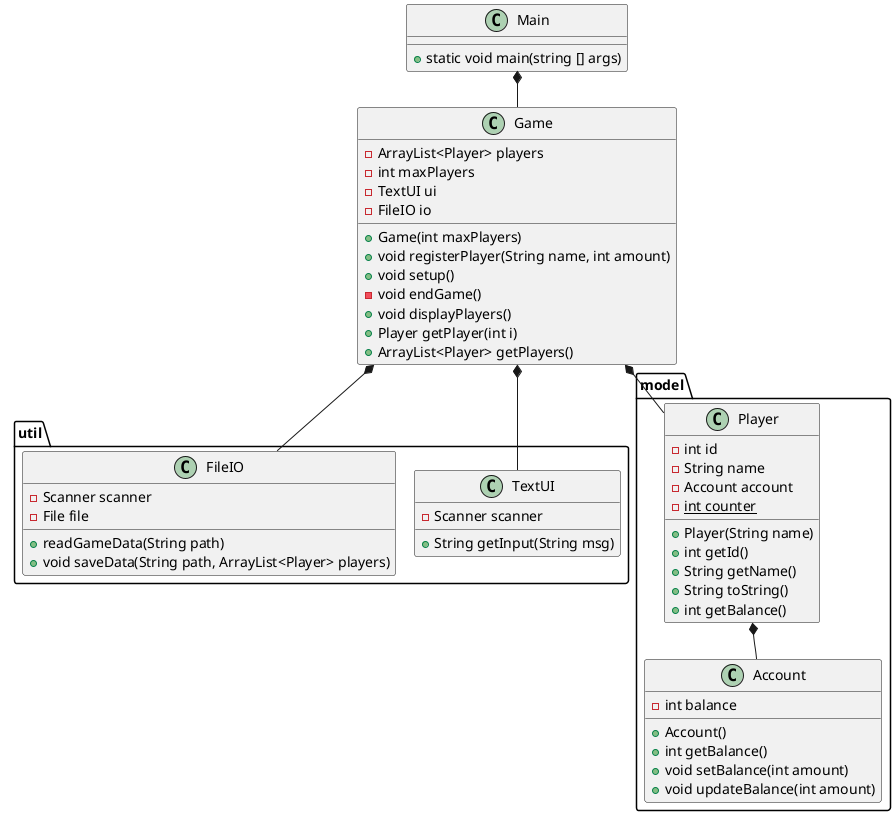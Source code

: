 @startuml
'https://plantuml.com/class-diagram
!pragma layout smetana

class Main
class Game

package "util"{
class TextUI
class FileIO
}
package "model"{
class Player
class Account
}
Main *-- Game
Game *-- TextUI
Game *-- FileIO
Game *-- Player
Player *-- Account

Main : + static void main(string [] args)

Player : -int id
Player  : -String name
Player  : -Account account
Player  : -{static} int counter
Player  : +Player(String name)
Player  : +int getId()
Player  : +String getName()
Player  : +String toString()
Player  : +int getBalance()

Account : - int balance
Account : + Account()
Account : + int getBalance()
Account : + void setBalance(int amount)
Account : + void updateBalance(int amount)

Game : - ArrayList<Player> players
Game : - int maxPlayers
Game : - TextUI ui
Game : - FileIO io
Game : + Game(int maxPlayers)
Game : + void registerPlayer(String name, int amount)
Game : + void setup()
Game : - void endGame()
Game : + void displayPlayers()
Game : + Player getPlayer(int i)
Game : + ArrayList<Player> getPlayers()

TextUI : + String getInput(String msg)
TextUI : - Scanner scanner

FileIO : - Scanner scanner
FileIO : - File file
FileIO : + readGameData(String path)
FileIO : + void saveData(String path, ArrayList<Player> players)

@enduml